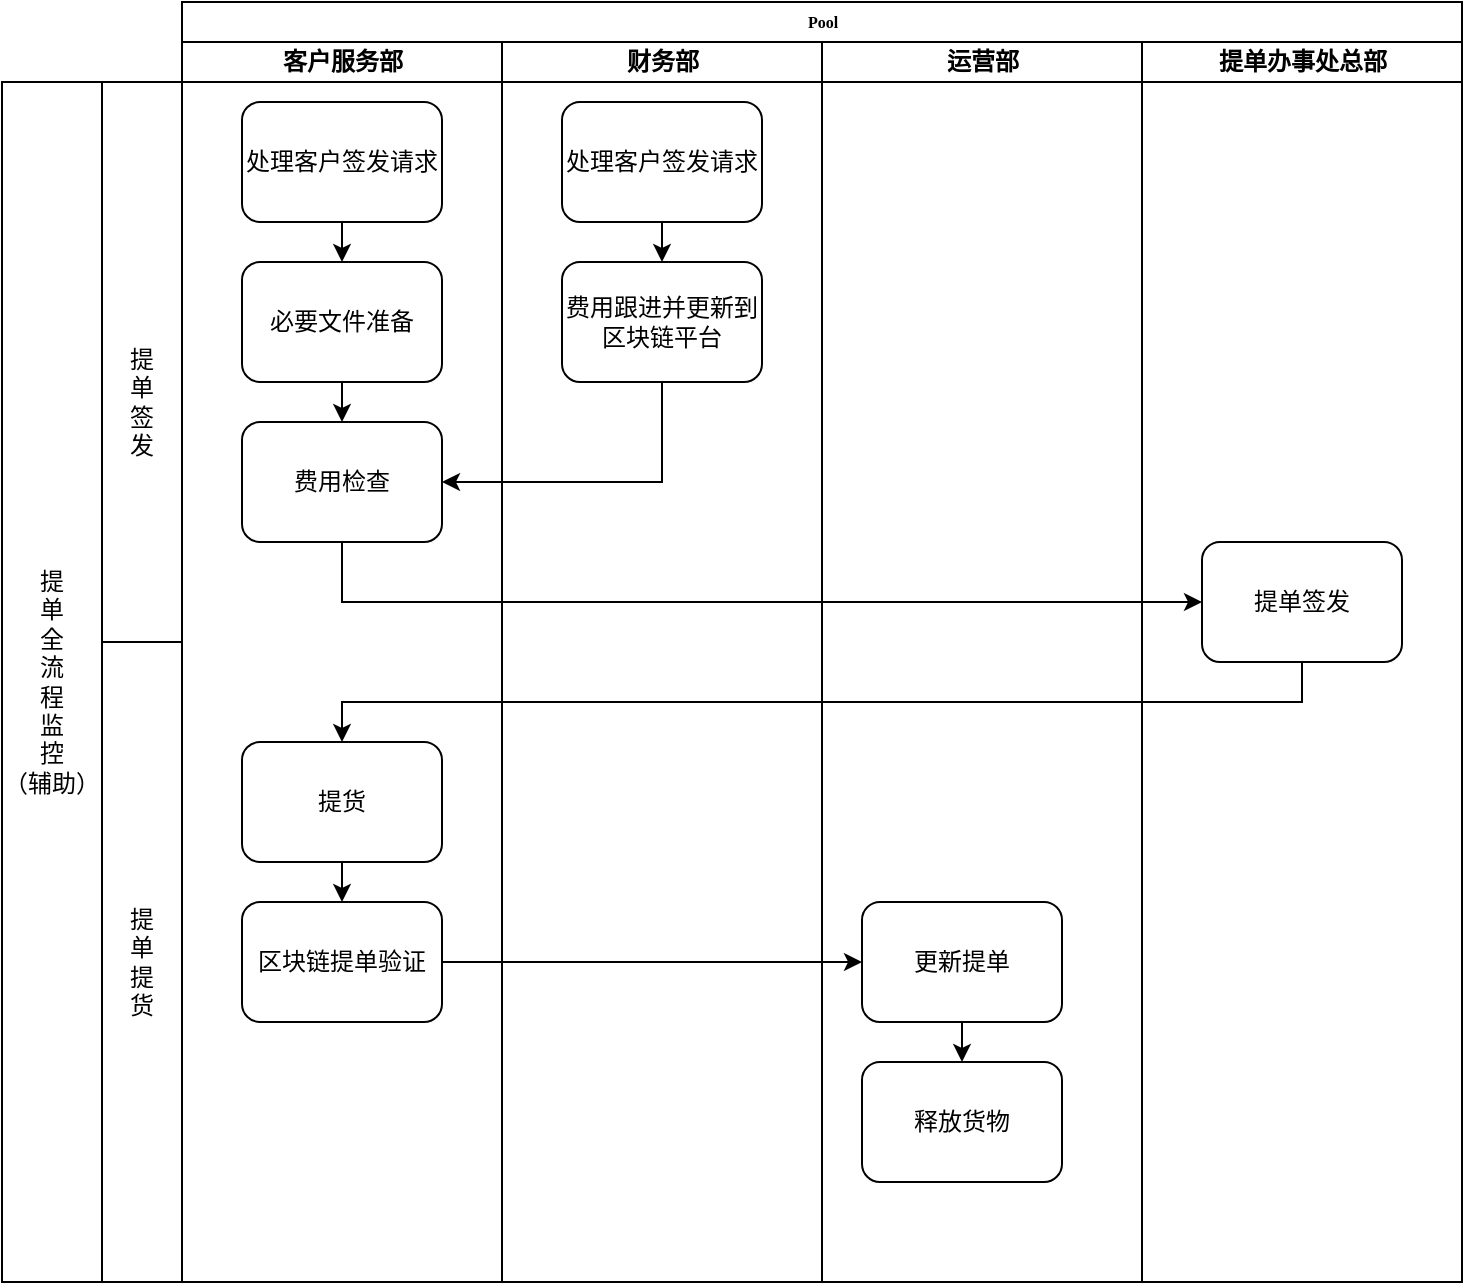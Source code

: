 <mxfile version="22.1.3" type="github">
  <diagram name="Page-1" id="74e2e168-ea6b-b213-b513-2b3c1d86103e">
    <mxGraphModel dx="2774" dy="758" grid="1" gridSize="10" guides="1" tooltips="1" connect="1" arrows="1" fold="1" page="1" pageScale="1" pageWidth="1100" pageHeight="850" background="none" math="0" shadow="0">
      <root>
        <mxCell id="0" />
        <mxCell id="1" parent="0" />
        <mxCell id="77e6c97f196da883-1" value="Pool" style="swimlane;html=1;childLayout=stackLayout;startSize=20;rounded=0;shadow=0;labelBackgroundColor=none;strokeWidth=1;fontFamily=Verdana;fontSize=8;align=center;" parent="1" vertex="1">
          <mxGeometry x="70" y="40" width="640" height="640" as="geometry" />
        </mxCell>
        <mxCell id="77e6c97f196da883-2" value="客户服务部" style="swimlane;html=1;startSize=20;" parent="77e6c97f196da883-1" vertex="1">
          <mxGeometry y="20" width="160" height="620" as="geometry" />
        </mxCell>
        <mxCell id="ttLIyI4i8V6fU7e4W6Vp-4" style="edgeStyle=orthogonalEdgeStyle;rounded=0;orthogonalLoop=1;jettySize=auto;html=1;exitX=0.5;exitY=1;exitDx=0;exitDy=0;entryX=0.5;entryY=0;entryDx=0;entryDy=0;" edge="1" parent="77e6c97f196da883-2" source="77e6c97f196da883-8" target="ttLIyI4i8V6fU7e4W6Vp-2">
          <mxGeometry relative="1" as="geometry" />
        </mxCell>
        <mxCell id="77e6c97f196da883-8" value="&lt;font style=&quot;font-size: 12px;&quot;&gt;处理客户签发请求&lt;/font&gt;" style="rounded=1;whiteSpace=wrap;html=1;shadow=0;labelBackgroundColor=none;strokeWidth=1;fontFamily=Verdana;fontSize=8;align=center;" parent="77e6c97f196da883-2" vertex="1">
          <mxGeometry x="30" y="30" width="100" height="60" as="geometry" />
        </mxCell>
        <mxCell id="ttLIyI4i8V6fU7e4W6Vp-13" style="edgeStyle=orthogonalEdgeStyle;rounded=0;orthogonalLoop=1;jettySize=auto;html=1;exitX=0.5;exitY=1;exitDx=0;exitDy=0;entryX=0.5;entryY=0;entryDx=0;entryDy=0;" edge="1" parent="77e6c97f196da883-2" source="ttLIyI4i8V6fU7e4W6Vp-2" target="ttLIyI4i8V6fU7e4W6Vp-12">
          <mxGeometry relative="1" as="geometry" />
        </mxCell>
        <mxCell id="ttLIyI4i8V6fU7e4W6Vp-2" value="&lt;font style=&quot;font-size: 12px;&quot;&gt;必要文件准备&lt;/font&gt;" style="rounded=1;whiteSpace=wrap;html=1;shadow=0;labelBackgroundColor=none;strokeWidth=1;fontFamily=Verdana;fontSize=8;align=center;" vertex="1" parent="77e6c97f196da883-2">
          <mxGeometry x="30" y="110" width="100" height="60" as="geometry" />
        </mxCell>
        <mxCell id="ttLIyI4i8V6fU7e4W6Vp-12" value="&lt;font style=&quot;font-size: 12px;&quot;&gt;费用检查&lt;/font&gt;" style="rounded=1;whiteSpace=wrap;html=1;shadow=0;labelBackgroundColor=none;strokeWidth=1;fontFamily=Verdana;fontSize=8;align=center;" vertex="1" parent="77e6c97f196da883-2">
          <mxGeometry x="30" y="190" width="100" height="60" as="geometry" />
        </mxCell>
        <mxCell id="ttLIyI4i8V6fU7e4W6Vp-33" style="edgeStyle=orthogonalEdgeStyle;rounded=0;orthogonalLoop=1;jettySize=auto;html=1;exitX=0.5;exitY=1;exitDx=0;exitDy=0;entryX=0.5;entryY=0;entryDx=0;entryDy=0;" edge="1" parent="77e6c97f196da883-2" source="ttLIyI4i8V6fU7e4W6Vp-19" target="ttLIyI4i8V6fU7e4W6Vp-31">
          <mxGeometry relative="1" as="geometry" />
        </mxCell>
        <mxCell id="ttLIyI4i8V6fU7e4W6Vp-19" value="&lt;font style=&quot;font-size: 12px;&quot;&gt;提货&lt;/font&gt;" style="rounded=1;whiteSpace=wrap;html=1;shadow=0;labelBackgroundColor=none;strokeWidth=1;fontFamily=Verdana;fontSize=8;align=center;" vertex="1" parent="77e6c97f196da883-2">
          <mxGeometry x="30" y="350" width="100" height="60" as="geometry" />
        </mxCell>
        <mxCell id="ttLIyI4i8V6fU7e4W6Vp-31" value="&lt;font style=&quot;font-size: 12px;&quot;&gt;区块链提单验证&lt;/font&gt;" style="rounded=1;whiteSpace=wrap;html=1;shadow=0;labelBackgroundColor=none;strokeWidth=1;fontFamily=Verdana;fontSize=8;align=center;" vertex="1" parent="77e6c97f196da883-2">
          <mxGeometry x="30" y="430" width="100" height="60" as="geometry" />
        </mxCell>
        <mxCell id="77e6c97f196da883-4" value="财务部" style="swimlane;html=1;startSize=20;" parent="77e6c97f196da883-1" vertex="1">
          <mxGeometry x="160" y="20" width="160" height="620" as="geometry" />
        </mxCell>
        <mxCell id="ttLIyI4i8V6fU7e4W6Vp-11" style="edgeStyle=orthogonalEdgeStyle;rounded=0;orthogonalLoop=1;jettySize=auto;html=1;exitX=0.5;exitY=1;exitDx=0;exitDy=0;entryX=0.5;entryY=0;entryDx=0;entryDy=0;" edge="1" parent="77e6c97f196da883-4" source="ttLIyI4i8V6fU7e4W6Vp-9" target="ttLIyI4i8V6fU7e4W6Vp-10">
          <mxGeometry relative="1" as="geometry" />
        </mxCell>
        <mxCell id="ttLIyI4i8V6fU7e4W6Vp-9" value="&lt;font style=&quot;font-size: 12px;&quot;&gt;处理客户签发请求&lt;/font&gt;" style="rounded=1;whiteSpace=wrap;html=1;shadow=0;labelBackgroundColor=none;strokeWidth=1;fontFamily=Verdana;fontSize=8;align=center;" vertex="1" parent="77e6c97f196da883-4">
          <mxGeometry x="30" y="30" width="100" height="60" as="geometry" />
        </mxCell>
        <mxCell id="ttLIyI4i8V6fU7e4W6Vp-10" value="&lt;font style=&quot;font-size: 12px;&quot;&gt;费用跟进并更新到区块链平台&lt;/font&gt;" style="rounded=1;whiteSpace=wrap;html=1;shadow=0;labelBackgroundColor=none;strokeWidth=1;fontFamily=Verdana;fontSize=8;align=center;" vertex="1" parent="77e6c97f196da883-4">
          <mxGeometry x="30" y="110" width="100" height="60" as="geometry" />
        </mxCell>
        <mxCell id="77e6c97f196da883-5" value="运营部" style="swimlane;html=1;startSize=20;" parent="77e6c97f196da883-1" vertex="1">
          <mxGeometry x="320" y="20" width="160" height="620" as="geometry" />
        </mxCell>
        <mxCell id="ttLIyI4i8V6fU7e4W6Vp-36" style="edgeStyle=orthogonalEdgeStyle;rounded=0;orthogonalLoop=1;jettySize=auto;html=1;exitX=0.5;exitY=1;exitDx=0;exitDy=0;entryX=0.5;entryY=0;entryDx=0;entryDy=0;" edge="1" parent="77e6c97f196da883-5" source="ttLIyI4i8V6fU7e4W6Vp-18" target="ttLIyI4i8V6fU7e4W6Vp-34">
          <mxGeometry relative="1" as="geometry" />
        </mxCell>
        <mxCell id="ttLIyI4i8V6fU7e4W6Vp-18" value="&lt;span style=&quot;font-size: 12px;&quot;&gt;更新提单&lt;/span&gt;" style="rounded=1;whiteSpace=wrap;html=1;shadow=0;labelBackgroundColor=none;strokeWidth=1;fontFamily=Verdana;fontSize=8;align=center;" vertex="1" parent="77e6c97f196da883-5">
          <mxGeometry x="20" y="430" width="100" height="60" as="geometry" />
        </mxCell>
        <mxCell id="ttLIyI4i8V6fU7e4W6Vp-34" value="&lt;font style=&quot;font-size: 12px;&quot;&gt;释放货物&lt;/font&gt;" style="rounded=1;whiteSpace=wrap;html=1;shadow=0;labelBackgroundColor=none;strokeWidth=1;fontFamily=Verdana;fontSize=8;align=center;" vertex="1" parent="77e6c97f196da883-5">
          <mxGeometry x="20" y="510" width="100" height="60" as="geometry" />
        </mxCell>
        <mxCell id="77e6c97f196da883-6" value="提单办事处总部" style="swimlane;html=1;startSize=20;" parent="77e6c97f196da883-1" vertex="1">
          <mxGeometry x="480" y="20" width="160" height="620" as="geometry" />
        </mxCell>
        <mxCell id="ttLIyI4i8V6fU7e4W6Vp-15" value="&lt;font style=&quot;font-size: 12px;&quot;&gt;提单签发&lt;/font&gt;" style="rounded=1;whiteSpace=wrap;html=1;shadow=0;labelBackgroundColor=none;strokeWidth=1;fontFamily=Verdana;fontSize=8;align=center;" vertex="1" parent="77e6c97f196da883-6">
          <mxGeometry x="30" y="250" width="100" height="60" as="geometry" />
        </mxCell>
        <mxCell id="ttLIyI4i8V6fU7e4W6Vp-14" style="edgeStyle=orthogonalEdgeStyle;rounded=0;orthogonalLoop=1;jettySize=auto;html=1;exitX=0.5;exitY=1;exitDx=0;exitDy=0;entryX=1;entryY=0.5;entryDx=0;entryDy=0;" edge="1" parent="77e6c97f196da883-1" source="ttLIyI4i8V6fU7e4W6Vp-10" target="ttLIyI4i8V6fU7e4W6Vp-12">
          <mxGeometry relative="1" as="geometry" />
        </mxCell>
        <mxCell id="ttLIyI4i8V6fU7e4W6Vp-28" style="edgeStyle=orthogonalEdgeStyle;rounded=0;orthogonalLoop=1;jettySize=auto;html=1;exitX=0.5;exitY=1;exitDx=0;exitDy=0;entryX=0;entryY=0.5;entryDx=0;entryDy=0;" edge="1" parent="77e6c97f196da883-1" source="ttLIyI4i8V6fU7e4W6Vp-12" target="ttLIyI4i8V6fU7e4W6Vp-15">
          <mxGeometry relative="1" as="geometry" />
        </mxCell>
        <mxCell id="ttLIyI4i8V6fU7e4W6Vp-29" style="edgeStyle=orthogonalEdgeStyle;rounded=0;orthogonalLoop=1;jettySize=auto;html=1;exitX=0.5;exitY=1;exitDx=0;exitDy=0;" edge="1" parent="77e6c97f196da883-1" source="ttLIyI4i8V6fU7e4W6Vp-15" target="ttLIyI4i8V6fU7e4W6Vp-19">
          <mxGeometry relative="1" as="geometry" />
        </mxCell>
        <mxCell id="ttLIyI4i8V6fU7e4W6Vp-35" style="edgeStyle=orthogonalEdgeStyle;rounded=0;orthogonalLoop=1;jettySize=auto;html=1;exitX=1;exitY=0.5;exitDx=0;exitDy=0;entryX=0;entryY=0.5;entryDx=0;entryDy=0;" edge="1" parent="77e6c97f196da883-1" source="ttLIyI4i8V6fU7e4W6Vp-31" target="ttLIyI4i8V6fU7e4W6Vp-18">
          <mxGeometry relative="1" as="geometry" />
        </mxCell>
        <mxCell id="ttLIyI4i8V6fU7e4W6Vp-22" value="提&lt;br&gt;单&lt;br&gt;签&lt;br&gt;发" style="rounded=0;whiteSpace=wrap;html=1;" vertex="1" parent="1">
          <mxGeometry x="30" y="80" width="40" height="320" as="geometry" />
        </mxCell>
        <mxCell id="ttLIyI4i8V6fU7e4W6Vp-26" value="提&lt;br&gt;单&lt;br&gt;提&lt;br&gt;货" style="rounded=0;whiteSpace=wrap;html=1;" vertex="1" parent="1">
          <mxGeometry x="30" y="360" width="40" height="320" as="geometry" />
        </mxCell>
        <mxCell id="ttLIyI4i8V6fU7e4W6Vp-37" value="提&lt;br&gt;单&lt;br&gt;全&lt;br&gt;流&lt;br&gt;程&lt;br&gt;监&lt;br&gt;控&lt;br&gt;（辅助）" style="rounded=0;whiteSpace=wrap;html=1;" vertex="1" parent="1">
          <mxGeometry x="-20" y="80" width="50" height="600" as="geometry" />
        </mxCell>
      </root>
    </mxGraphModel>
  </diagram>
</mxfile>
